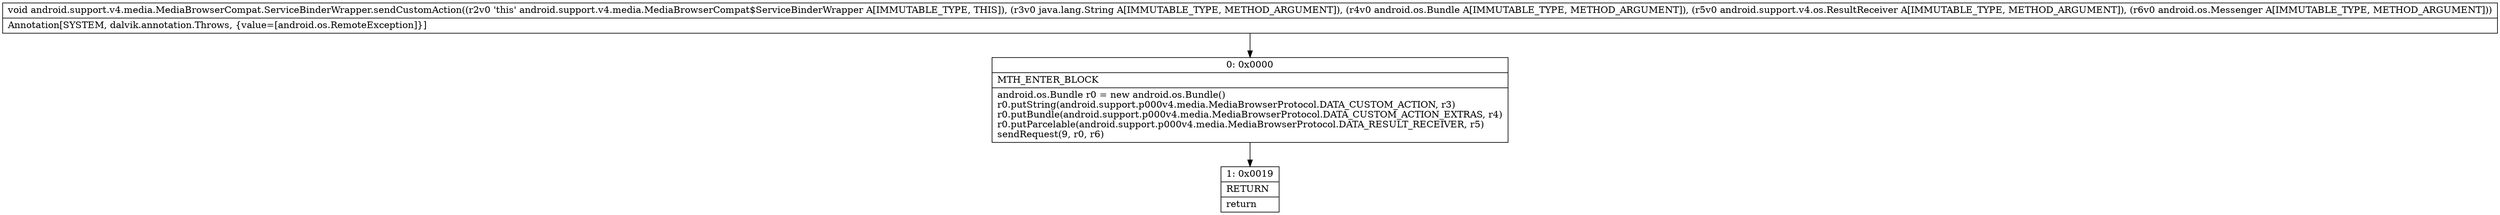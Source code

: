 digraph "CFG forandroid.support.v4.media.MediaBrowserCompat.ServiceBinderWrapper.sendCustomAction(Ljava\/lang\/String;Landroid\/os\/Bundle;Landroid\/support\/v4\/os\/ResultReceiver;Landroid\/os\/Messenger;)V" {
Node_0 [shape=record,label="{0\:\ 0x0000|MTH_ENTER_BLOCK\l|android.os.Bundle r0 = new android.os.Bundle()\lr0.putString(android.support.p000v4.media.MediaBrowserProtocol.DATA_CUSTOM_ACTION, r3)\lr0.putBundle(android.support.p000v4.media.MediaBrowserProtocol.DATA_CUSTOM_ACTION_EXTRAS, r4)\lr0.putParcelable(android.support.p000v4.media.MediaBrowserProtocol.DATA_RESULT_RECEIVER, r5)\lsendRequest(9, r0, r6)\l}"];
Node_1 [shape=record,label="{1\:\ 0x0019|RETURN\l|return\l}"];
MethodNode[shape=record,label="{void android.support.v4.media.MediaBrowserCompat.ServiceBinderWrapper.sendCustomAction((r2v0 'this' android.support.v4.media.MediaBrowserCompat$ServiceBinderWrapper A[IMMUTABLE_TYPE, THIS]), (r3v0 java.lang.String A[IMMUTABLE_TYPE, METHOD_ARGUMENT]), (r4v0 android.os.Bundle A[IMMUTABLE_TYPE, METHOD_ARGUMENT]), (r5v0 android.support.v4.os.ResultReceiver A[IMMUTABLE_TYPE, METHOD_ARGUMENT]), (r6v0 android.os.Messenger A[IMMUTABLE_TYPE, METHOD_ARGUMENT]))  | Annotation[SYSTEM, dalvik.annotation.Throws, \{value=[android.os.RemoteException]\}]\l}"];
MethodNode -> Node_0;
Node_0 -> Node_1;
}

